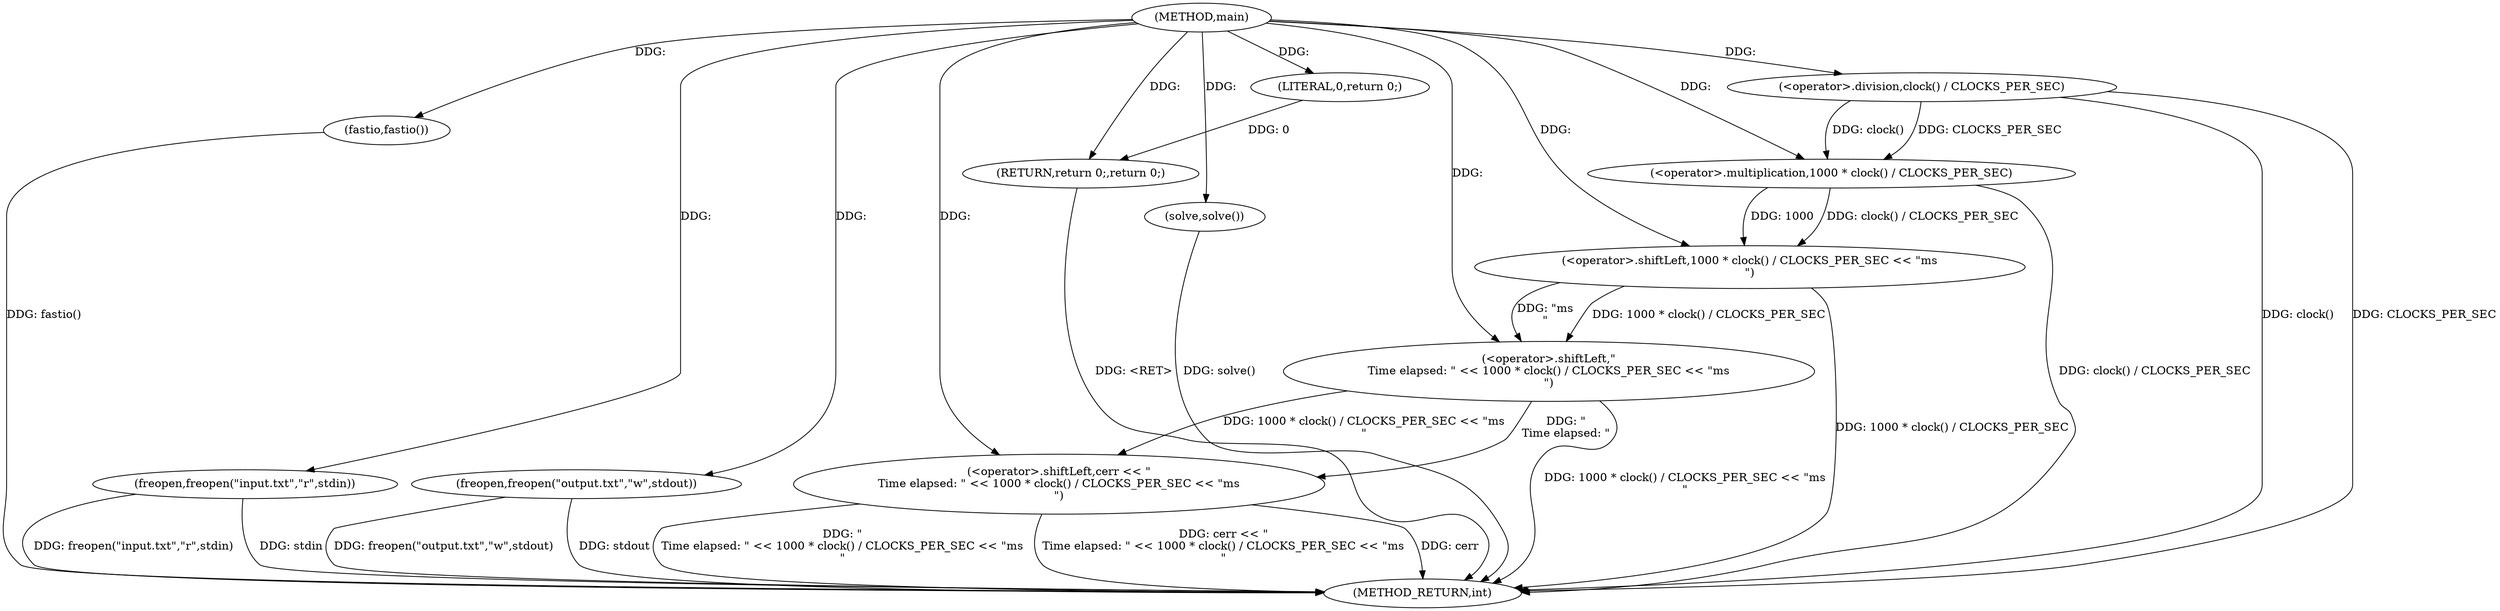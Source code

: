 digraph "main" {  
"1000411" [label = "(METHOD,main)" ]
"1000437" [label = "(METHOD_RETURN,int)" ]
"1000413" [label = "(fastio,fastio())" ]
"1000414" [label = "(freopen,freopen(\"input.txt\",\"r\",stdin))" ]
"1000418" [label = "(freopen,freopen(\"output.txt\",\"w\",stdout))" ]
"1000424" [label = "(<operator>.shiftLeft,cerr << \"\nTime elapsed: \" << 1000 * clock() / CLOCKS_PER_SEC << \"ms\n\")" ]
"1000435" [label = "(RETURN,return 0;,return 0;)" ]
"1000423" [label = "(solve,solve())" ]
"1000436" [label = "(LITERAL,0,return 0;)" ]
"1000426" [label = "(<operator>.shiftLeft,\"\nTime elapsed: \" << 1000 * clock() / CLOCKS_PER_SEC << \"ms\n\")" ]
"1000428" [label = "(<operator>.shiftLeft,1000 * clock() / CLOCKS_PER_SEC << \"ms\n\")" ]
"1000429" [label = "(<operator>.multiplication,1000 * clock() / CLOCKS_PER_SEC)" ]
"1000431" [label = "(<operator>.division,clock() / CLOCKS_PER_SEC)" ]
  "1000435" -> "1000437"  [ label = "DDG: <RET>"] 
  "1000413" -> "1000437"  [ label = "DDG: fastio()"] 
  "1000414" -> "1000437"  [ label = "DDG: freopen(\"input.txt\",\"r\",stdin)"] 
  "1000418" -> "1000437"  [ label = "DDG: freopen(\"output.txt\",\"w\",stdout)"] 
  "1000423" -> "1000437"  [ label = "DDG: solve()"] 
  "1000431" -> "1000437"  [ label = "DDG: clock()"] 
  "1000429" -> "1000437"  [ label = "DDG: clock() / CLOCKS_PER_SEC"] 
  "1000428" -> "1000437"  [ label = "DDG: 1000 * clock() / CLOCKS_PER_SEC"] 
  "1000426" -> "1000437"  [ label = "DDG: 1000 * clock() / CLOCKS_PER_SEC << \"ms\n\""] 
  "1000424" -> "1000437"  [ label = "DDG: \"\nTime elapsed: \" << 1000 * clock() / CLOCKS_PER_SEC << \"ms\n\""] 
  "1000424" -> "1000437"  [ label = "DDG: cerr << \"\nTime elapsed: \" << 1000 * clock() / CLOCKS_PER_SEC << \"ms\n\""] 
  "1000414" -> "1000437"  [ label = "DDG: stdin"] 
  "1000418" -> "1000437"  [ label = "DDG: stdout"] 
  "1000431" -> "1000437"  [ label = "DDG: CLOCKS_PER_SEC"] 
  "1000424" -> "1000437"  [ label = "DDG: cerr"] 
  "1000411" -> "1000413"  [ label = "DDG: "] 
  "1000436" -> "1000435"  [ label = "DDG: 0"] 
  "1000411" -> "1000435"  [ label = "DDG: "] 
  "1000411" -> "1000414"  [ label = "DDG: "] 
  "1000411" -> "1000418"  [ label = "DDG: "] 
  "1000411" -> "1000423"  [ label = "DDG: "] 
  "1000411" -> "1000424"  [ label = "DDG: "] 
  "1000426" -> "1000424"  [ label = "DDG: 1000 * clock() / CLOCKS_PER_SEC << \"ms\n\""] 
  "1000426" -> "1000424"  [ label = "DDG: \"\nTime elapsed: \""] 
  "1000411" -> "1000436"  [ label = "DDG: "] 
  "1000411" -> "1000426"  [ label = "DDG: "] 
  "1000428" -> "1000426"  [ label = "DDG: \"ms\n\""] 
  "1000428" -> "1000426"  [ label = "DDG: 1000 * clock() / CLOCKS_PER_SEC"] 
  "1000429" -> "1000428"  [ label = "DDG: 1000"] 
  "1000429" -> "1000428"  [ label = "DDG: clock() / CLOCKS_PER_SEC"] 
  "1000411" -> "1000428"  [ label = "DDG: "] 
  "1000411" -> "1000429"  [ label = "DDG: "] 
  "1000431" -> "1000429"  [ label = "DDG: clock()"] 
  "1000431" -> "1000429"  [ label = "DDG: CLOCKS_PER_SEC"] 
  "1000411" -> "1000431"  [ label = "DDG: "] 
}
